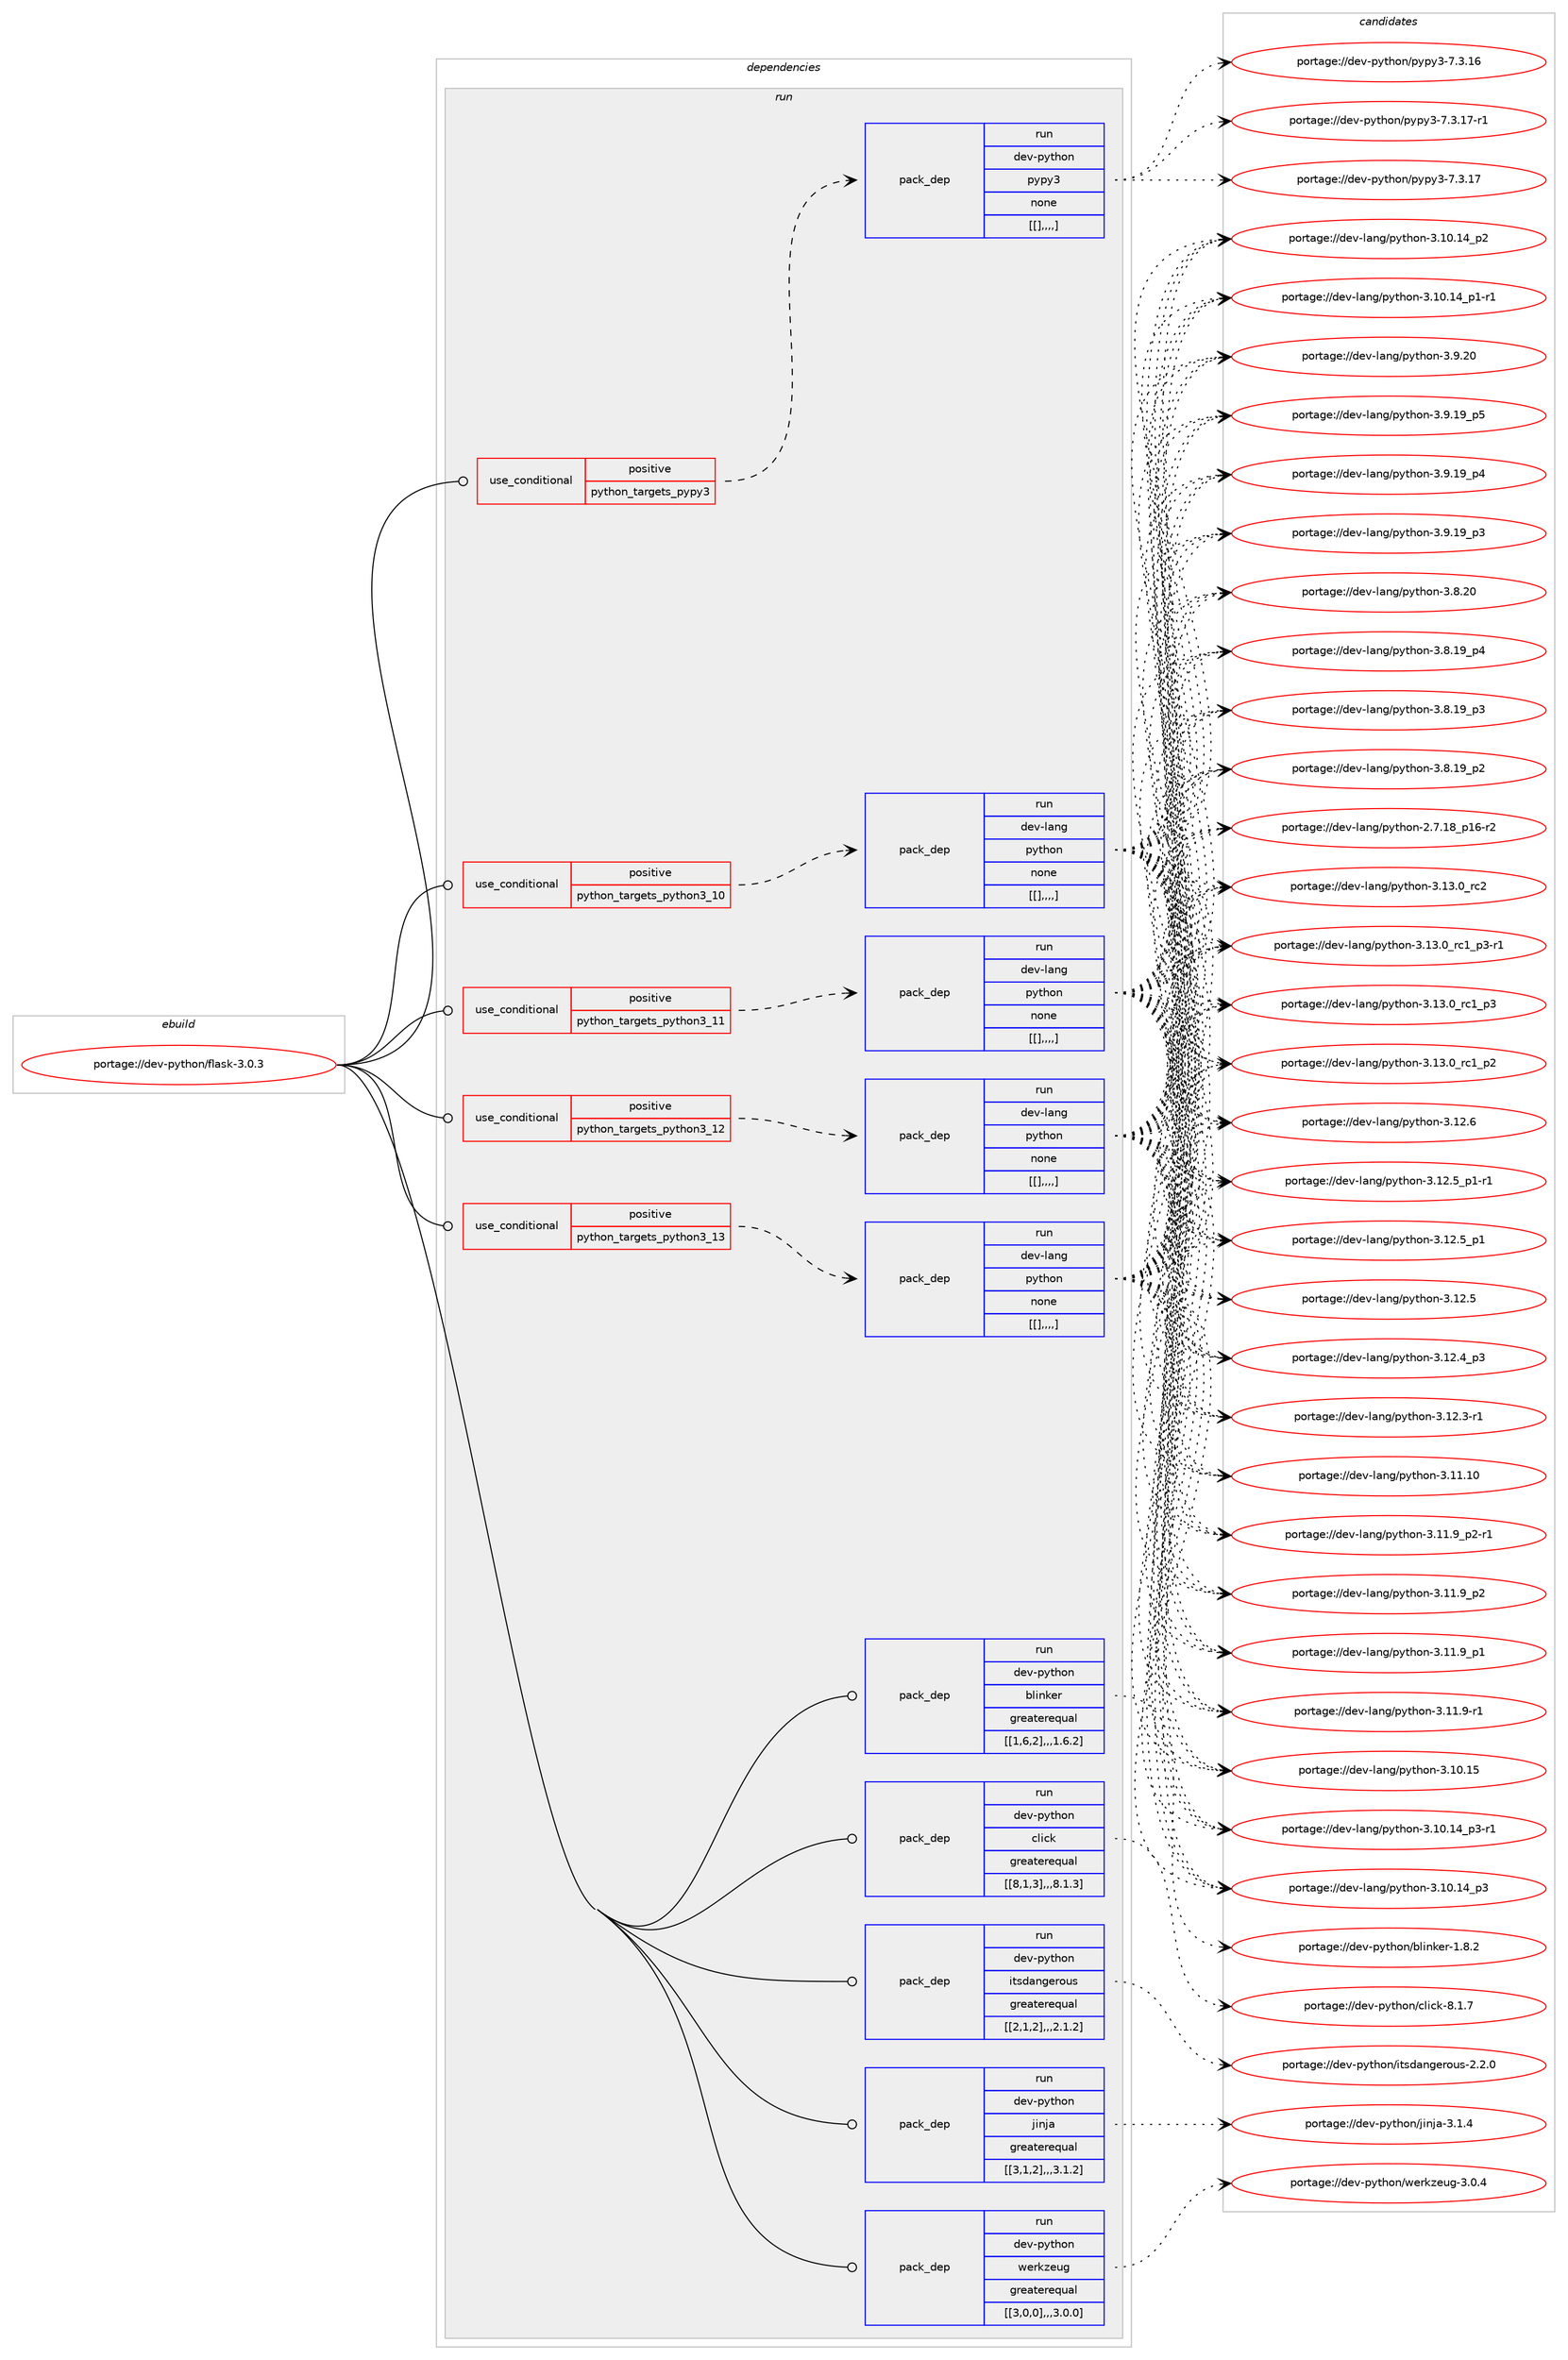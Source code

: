 digraph prolog {

# *************
# Graph options
# *************

newrank=true;
concentrate=true;
compound=true;
graph [rankdir=LR,fontname=Helvetica,fontsize=10,ranksep=1.5];#, ranksep=2.5, nodesep=0.2];
edge  [arrowhead=vee];
node  [fontname=Helvetica,fontsize=10];

# **********
# The ebuild
# **********

subgraph cluster_leftcol {
color=gray;
label=<<i>ebuild</i>>;
id [label="portage://dev-python/flask-3.0.3", color=red, width=4, href="../dev-python/flask-3.0.3.svg"];
}

# ****************
# The dependencies
# ****************

subgraph cluster_midcol {
color=gray;
label=<<i>dependencies</i>>;
subgraph cluster_compile {
fillcolor="#eeeeee";
style=filled;
label=<<i>compile</i>>;
}
subgraph cluster_compileandrun {
fillcolor="#eeeeee";
style=filled;
label=<<i>compile and run</i>>;
}
subgraph cluster_run {
fillcolor="#eeeeee";
style=filled;
label=<<i>run</i>>;
subgraph cond33387 {
dependency147312 [label=<<TABLE BORDER="0" CELLBORDER="1" CELLSPACING="0" CELLPADDING="4"><TR><TD ROWSPAN="3" CELLPADDING="10">use_conditional</TD></TR><TR><TD>positive</TD></TR><TR><TD>python_targets_pypy3</TD></TR></TABLE>>, shape=none, color=red];
subgraph pack112707 {
dependency147313 [label=<<TABLE BORDER="0" CELLBORDER="1" CELLSPACING="0" CELLPADDING="4" WIDTH="220"><TR><TD ROWSPAN="6" CELLPADDING="30">pack_dep</TD></TR><TR><TD WIDTH="110">run</TD></TR><TR><TD>dev-python</TD></TR><TR><TD>pypy3</TD></TR><TR><TD>none</TD></TR><TR><TD>[[],,,,]</TD></TR></TABLE>>, shape=none, color=blue];
}
dependency147312:e -> dependency147313:w [weight=20,style="dashed",arrowhead="vee"];
}
id:e -> dependency147312:w [weight=20,style="solid",arrowhead="odot"];
subgraph cond33388 {
dependency147314 [label=<<TABLE BORDER="0" CELLBORDER="1" CELLSPACING="0" CELLPADDING="4"><TR><TD ROWSPAN="3" CELLPADDING="10">use_conditional</TD></TR><TR><TD>positive</TD></TR><TR><TD>python_targets_python3_10</TD></TR></TABLE>>, shape=none, color=red];
subgraph pack112708 {
dependency147315 [label=<<TABLE BORDER="0" CELLBORDER="1" CELLSPACING="0" CELLPADDING="4" WIDTH="220"><TR><TD ROWSPAN="6" CELLPADDING="30">pack_dep</TD></TR><TR><TD WIDTH="110">run</TD></TR><TR><TD>dev-lang</TD></TR><TR><TD>python</TD></TR><TR><TD>none</TD></TR><TR><TD>[[],,,,]</TD></TR></TABLE>>, shape=none, color=blue];
}
dependency147314:e -> dependency147315:w [weight=20,style="dashed",arrowhead="vee"];
}
id:e -> dependency147314:w [weight=20,style="solid",arrowhead="odot"];
subgraph cond33389 {
dependency147316 [label=<<TABLE BORDER="0" CELLBORDER="1" CELLSPACING="0" CELLPADDING="4"><TR><TD ROWSPAN="3" CELLPADDING="10">use_conditional</TD></TR><TR><TD>positive</TD></TR><TR><TD>python_targets_python3_11</TD></TR></TABLE>>, shape=none, color=red];
subgraph pack112709 {
dependency147317 [label=<<TABLE BORDER="0" CELLBORDER="1" CELLSPACING="0" CELLPADDING="4" WIDTH="220"><TR><TD ROWSPAN="6" CELLPADDING="30">pack_dep</TD></TR><TR><TD WIDTH="110">run</TD></TR><TR><TD>dev-lang</TD></TR><TR><TD>python</TD></TR><TR><TD>none</TD></TR><TR><TD>[[],,,,]</TD></TR></TABLE>>, shape=none, color=blue];
}
dependency147316:e -> dependency147317:w [weight=20,style="dashed",arrowhead="vee"];
}
id:e -> dependency147316:w [weight=20,style="solid",arrowhead="odot"];
subgraph cond33390 {
dependency147318 [label=<<TABLE BORDER="0" CELLBORDER="1" CELLSPACING="0" CELLPADDING="4"><TR><TD ROWSPAN="3" CELLPADDING="10">use_conditional</TD></TR><TR><TD>positive</TD></TR><TR><TD>python_targets_python3_12</TD></TR></TABLE>>, shape=none, color=red];
subgraph pack112710 {
dependency147319 [label=<<TABLE BORDER="0" CELLBORDER="1" CELLSPACING="0" CELLPADDING="4" WIDTH="220"><TR><TD ROWSPAN="6" CELLPADDING="30">pack_dep</TD></TR><TR><TD WIDTH="110">run</TD></TR><TR><TD>dev-lang</TD></TR><TR><TD>python</TD></TR><TR><TD>none</TD></TR><TR><TD>[[],,,,]</TD></TR></TABLE>>, shape=none, color=blue];
}
dependency147318:e -> dependency147319:w [weight=20,style="dashed",arrowhead="vee"];
}
id:e -> dependency147318:w [weight=20,style="solid",arrowhead="odot"];
subgraph cond33391 {
dependency147320 [label=<<TABLE BORDER="0" CELLBORDER="1" CELLSPACING="0" CELLPADDING="4"><TR><TD ROWSPAN="3" CELLPADDING="10">use_conditional</TD></TR><TR><TD>positive</TD></TR><TR><TD>python_targets_python3_13</TD></TR></TABLE>>, shape=none, color=red];
subgraph pack112711 {
dependency147321 [label=<<TABLE BORDER="0" CELLBORDER="1" CELLSPACING="0" CELLPADDING="4" WIDTH="220"><TR><TD ROWSPAN="6" CELLPADDING="30">pack_dep</TD></TR><TR><TD WIDTH="110">run</TD></TR><TR><TD>dev-lang</TD></TR><TR><TD>python</TD></TR><TR><TD>none</TD></TR><TR><TD>[[],,,,]</TD></TR></TABLE>>, shape=none, color=blue];
}
dependency147320:e -> dependency147321:w [weight=20,style="dashed",arrowhead="vee"];
}
id:e -> dependency147320:w [weight=20,style="solid",arrowhead="odot"];
subgraph pack112712 {
dependency147322 [label=<<TABLE BORDER="0" CELLBORDER="1" CELLSPACING="0" CELLPADDING="4" WIDTH="220"><TR><TD ROWSPAN="6" CELLPADDING="30">pack_dep</TD></TR><TR><TD WIDTH="110">run</TD></TR><TR><TD>dev-python</TD></TR><TR><TD>blinker</TD></TR><TR><TD>greaterequal</TD></TR><TR><TD>[[1,6,2],,,1.6.2]</TD></TR></TABLE>>, shape=none, color=blue];
}
id:e -> dependency147322:w [weight=20,style="solid",arrowhead="odot"];
subgraph pack112713 {
dependency147323 [label=<<TABLE BORDER="0" CELLBORDER="1" CELLSPACING="0" CELLPADDING="4" WIDTH="220"><TR><TD ROWSPAN="6" CELLPADDING="30">pack_dep</TD></TR><TR><TD WIDTH="110">run</TD></TR><TR><TD>dev-python</TD></TR><TR><TD>click</TD></TR><TR><TD>greaterequal</TD></TR><TR><TD>[[8,1,3],,,8.1.3]</TD></TR></TABLE>>, shape=none, color=blue];
}
id:e -> dependency147323:w [weight=20,style="solid",arrowhead="odot"];
subgraph pack112714 {
dependency147324 [label=<<TABLE BORDER="0" CELLBORDER="1" CELLSPACING="0" CELLPADDING="4" WIDTH="220"><TR><TD ROWSPAN="6" CELLPADDING="30">pack_dep</TD></TR><TR><TD WIDTH="110">run</TD></TR><TR><TD>dev-python</TD></TR><TR><TD>itsdangerous</TD></TR><TR><TD>greaterequal</TD></TR><TR><TD>[[2,1,2],,,2.1.2]</TD></TR></TABLE>>, shape=none, color=blue];
}
id:e -> dependency147324:w [weight=20,style="solid",arrowhead="odot"];
subgraph pack112715 {
dependency147325 [label=<<TABLE BORDER="0" CELLBORDER="1" CELLSPACING="0" CELLPADDING="4" WIDTH="220"><TR><TD ROWSPAN="6" CELLPADDING="30">pack_dep</TD></TR><TR><TD WIDTH="110">run</TD></TR><TR><TD>dev-python</TD></TR><TR><TD>jinja</TD></TR><TR><TD>greaterequal</TD></TR><TR><TD>[[3,1,2],,,3.1.2]</TD></TR></TABLE>>, shape=none, color=blue];
}
id:e -> dependency147325:w [weight=20,style="solid",arrowhead="odot"];
subgraph pack112716 {
dependency147326 [label=<<TABLE BORDER="0" CELLBORDER="1" CELLSPACING="0" CELLPADDING="4" WIDTH="220"><TR><TD ROWSPAN="6" CELLPADDING="30">pack_dep</TD></TR><TR><TD WIDTH="110">run</TD></TR><TR><TD>dev-python</TD></TR><TR><TD>werkzeug</TD></TR><TR><TD>greaterequal</TD></TR><TR><TD>[[3,0,0],,,3.0.0]</TD></TR></TABLE>>, shape=none, color=blue];
}
id:e -> dependency147326:w [weight=20,style="solid",arrowhead="odot"];
}
}

# **************
# The candidates
# **************

subgraph cluster_choices {
rank=same;
color=gray;
label=<<i>candidates</i>>;

subgraph choice112707 {
color=black;
nodesep=1;
choice100101118451121211161041111104711212111212151455546514649554511449 [label="portage://dev-python/pypy3-7.3.17-r1", color=red, width=4,href="../dev-python/pypy3-7.3.17-r1.svg"];
choice10010111845112121116104111110471121211121215145554651464955 [label="portage://dev-python/pypy3-7.3.17", color=red, width=4,href="../dev-python/pypy3-7.3.17.svg"];
choice10010111845112121116104111110471121211121215145554651464954 [label="portage://dev-python/pypy3-7.3.16", color=red, width=4,href="../dev-python/pypy3-7.3.16.svg"];
dependency147313:e -> choice100101118451121211161041111104711212111212151455546514649554511449:w [style=dotted,weight="100"];
dependency147313:e -> choice10010111845112121116104111110471121211121215145554651464955:w [style=dotted,weight="100"];
dependency147313:e -> choice10010111845112121116104111110471121211121215145554651464954:w [style=dotted,weight="100"];
}
subgraph choice112708 {
color=black;
nodesep=1;
choice10010111845108971101034711212111610411111045514649514648951149950 [label="portage://dev-lang/python-3.13.0_rc2", color=red, width=4,href="../dev-lang/python-3.13.0_rc2.svg"];
choice1001011184510897110103471121211161041111104551464951464895114994995112514511449 [label="portage://dev-lang/python-3.13.0_rc1_p3-r1", color=red, width=4,href="../dev-lang/python-3.13.0_rc1_p3-r1.svg"];
choice100101118451089711010347112121116104111110455146495146489511499499511251 [label="portage://dev-lang/python-3.13.0_rc1_p3", color=red, width=4,href="../dev-lang/python-3.13.0_rc1_p3.svg"];
choice100101118451089711010347112121116104111110455146495146489511499499511250 [label="portage://dev-lang/python-3.13.0_rc1_p2", color=red, width=4,href="../dev-lang/python-3.13.0_rc1_p2.svg"];
choice10010111845108971101034711212111610411111045514649504654 [label="portage://dev-lang/python-3.12.6", color=red, width=4,href="../dev-lang/python-3.12.6.svg"];
choice1001011184510897110103471121211161041111104551464950465395112494511449 [label="portage://dev-lang/python-3.12.5_p1-r1", color=red, width=4,href="../dev-lang/python-3.12.5_p1-r1.svg"];
choice100101118451089711010347112121116104111110455146495046539511249 [label="portage://dev-lang/python-3.12.5_p1", color=red, width=4,href="../dev-lang/python-3.12.5_p1.svg"];
choice10010111845108971101034711212111610411111045514649504653 [label="portage://dev-lang/python-3.12.5", color=red, width=4,href="../dev-lang/python-3.12.5.svg"];
choice100101118451089711010347112121116104111110455146495046529511251 [label="portage://dev-lang/python-3.12.4_p3", color=red, width=4,href="../dev-lang/python-3.12.4_p3.svg"];
choice100101118451089711010347112121116104111110455146495046514511449 [label="portage://dev-lang/python-3.12.3-r1", color=red, width=4,href="../dev-lang/python-3.12.3-r1.svg"];
choice1001011184510897110103471121211161041111104551464949464948 [label="portage://dev-lang/python-3.11.10", color=red, width=4,href="../dev-lang/python-3.11.10.svg"];
choice1001011184510897110103471121211161041111104551464949465795112504511449 [label="portage://dev-lang/python-3.11.9_p2-r1", color=red, width=4,href="../dev-lang/python-3.11.9_p2-r1.svg"];
choice100101118451089711010347112121116104111110455146494946579511250 [label="portage://dev-lang/python-3.11.9_p2", color=red, width=4,href="../dev-lang/python-3.11.9_p2.svg"];
choice100101118451089711010347112121116104111110455146494946579511249 [label="portage://dev-lang/python-3.11.9_p1", color=red, width=4,href="../dev-lang/python-3.11.9_p1.svg"];
choice100101118451089711010347112121116104111110455146494946574511449 [label="portage://dev-lang/python-3.11.9-r1", color=red, width=4,href="../dev-lang/python-3.11.9-r1.svg"];
choice1001011184510897110103471121211161041111104551464948464953 [label="portage://dev-lang/python-3.10.15", color=red, width=4,href="../dev-lang/python-3.10.15.svg"];
choice100101118451089711010347112121116104111110455146494846495295112514511449 [label="portage://dev-lang/python-3.10.14_p3-r1", color=red, width=4,href="../dev-lang/python-3.10.14_p3-r1.svg"];
choice10010111845108971101034711212111610411111045514649484649529511251 [label="portage://dev-lang/python-3.10.14_p3", color=red, width=4,href="../dev-lang/python-3.10.14_p3.svg"];
choice10010111845108971101034711212111610411111045514649484649529511250 [label="portage://dev-lang/python-3.10.14_p2", color=red, width=4,href="../dev-lang/python-3.10.14_p2.svg"];
choice100101118451089711010347112121116104111110455146494846495295112494511449 [label="portage://dev-lang/python-3.10.14_p1-r1", color=red, width=4,href="../dev-lang/python-3.10.14_p1-r1.svg"];
choice10010111845108971101034711212111610411111045514657465048 [label="portage://dev-lang/python-3.9.20", color=red, width=4,href="../dev-lang/python-3.9.20.svg"];
choice100101118451089711010347112121116104111110455146574649579511253 [label="portage://dev-lang/python-3.9.19_p5", color=red, width=4,href="../dev-lang/python-3.9.19_p5.svg"];
choice100101118451089711010347112121116104111110455146574649579511252 [label="portage://dev-lang/python-3.9.19_p4", color=red, width=4,href="../dev-lang/python-3.9.19_p4.svg"];
choice100101118451089711010347112121116104111110455146574649579511251 [label="portage://dev-lang/python-3.9.19_p3", color=red, width=4,href="../dev-lang/python-3.9.19_p3.svg"];
choice10010111845108971101034711212111610411111045514656465048 [label="portage://dev-lang/python-3.8.20", color=red, width=4,href="../dev-lang/python-3.8.20.svg"];
choice100101118451089711010347112121116104111110455146564649579511252 [label="portage://dev-lang/python-3.8.19_p4", color=red, width=4,href="../dev-lang/python-3.8.19_p4.svg"];
choice100101118451089711010347112121116104111110455146564649579511251 [label="portage://dev-lang/python-3.8.19_p3", color=red, width=4,href="../dev-lang/python-3.8.19_p3.svg"];
choice100101118451089711010347112121116104111110455146564649579511250 [label="portage://dev-lang/python-3.8.19_p2", color=red, width=4,href="../dev-lang/python-3.8.19_p2.svg"];
choice100101118451089711010347112121116104111110455046554649569511249544511450 [label="portage://dev-lang/python-2.7.18_p16-r2", color=red, width=4,href="../dev-lang/python-2.7.18_p16-r2.svg"];
dependency147315:e -> choice10010111845108971101034711212111610411111045514649514648951149950:w [style=dotted,weight="100"];
dependency147315:e -> choice1001011184510897110103471121211161041111104551464951464895114994995112514511449:w [style=dotted,weight="100"];
dependency147315:e -> choice100101118451089711010347112121116104111110455146495146489511499499511251:w [style=dotted,weight="100"];
dependency147315:e -> choice100101118451089711010347112121116104111110455146495146489511499499511250:w [style=dotted,weight="100"];
dependency147315:e -> choice10010111845108971101034711212111610411111045514649504654:w [style=dotted,weight="100"];
dependency147315:e -> choice1001011184510897110103471121211161041111104551464950465395112494511449:w [style=dotted,weight="100"];
dependency147315:e -> choice100101118451089711010347112121116104111110455146495046539511249:w [style=dotted,weight="100"];
dependency147315:e -> choice10010111845108971101034711212111610411111045514649504653:w [style=dotted,weight="100"];
dependency147315:e -> choice100101118451089711010347112121116104111110455146495046529511251:w [style=dotted,weight="100"];
dependency147315:e -> choice100101118451089711010347112121116104111110455146495046514511449:w [style=dotted,weight="100"];
dependency147315:e -> choice1001011184510897110103471121211161041111104551464949464948:w [style=dotted,weight="100"];
dependency147315:e -> choice1001011184510897110103471121211161041111104551464949465795112504511449:w [style=dotted,weight="100"];
dependency147315:e -> choice100101118451089711010347112121116104111110455146494946579511250:w [style=dotted,weight="100"];
dependency147315:e -> choice100101118451089711010347112121116104111110455146494946579511249:w [style=dotted,weight="100"];
dependency147315:e -> choice100101118451089711010347112121116104111110455146494946574511449:w [style=dotted,weight="100"];
dependency147315:e -> choice1001011184510897110103471121211161041111104551464948464953:w [style=dotted,weight="100"];
dependency147315:e -> choice100101118451089711010347112121116104111110455146494846495295112514511449:w [style=dotted,weight="100"];
dependency147315:e -> choice10010111845108971101034711212111610411111045514649484649529511251:w [style=dotted,weight="100"];
dependency147315:e -> choice10010111845108971101034711212111610411111045514649484649529511250:w [style=dotted,weight="100"];
dependency147315:e -> choice100101118451089711010347112121116104111110455146494846495295112494511449:w [style=dotted,weight="100"];
dependency147315:e -> choice10010111845108971101034711212111610411111045514657465048:w [style=dotted,weight="100"];
dependency147315:e -> choice100101118451089711010347112121116104111110455146574649579511253:w [style=dotted,weight="100"];
dependency147315:e -> choice100101118451089711010347112121116104111110455146574649579511252:w [style=dotted,weight="100"];
dependency147315:e -> choice100101118451089711010347112121116104111110455146574649579511251:w [style=dotted,weight="100"];
dependency147315:e -> choice10010111845108971101034711212111610411111045514656465048:w [style=dotted,weight="100"];
dependency147315:e -> choice100101118451089711010347112121116104111110455146564649579511252:w [style=dotted,weight="100"];
dependency147315:e -> choice100101118451089711010347112121116104111110455146564649579511251:w [style=dotted,weight="100"];
dependency147315:e -> choice100101118451089711010347112121116104111110455146564649579511250:w [style=dotted,weight="100"];
dependency147315:e -> choice100101118451089711010347112121116104111110455046554649569511249544511450:w [style=dotted,weight="100"];
}
subgraph choice112709 {
color=black;
nodesep=1;
choice10010111845108971101034711212111610411111045514649514648951149950 [label="portage://dev-lang/python-3.13.0_rc2", color=red, width=4,href="../dev-lang/python-3.13.0_rc2.svg"];
choice1001011184510897110103471121211161041111104551464951464895114994995112514511449 [label="portage://dev-lang/python-3.13.0_rc1_p3-r1", color=red, width=4,href="../dev-lang/python-3.13.0_rc1_p3-r1.svg"];
choice100101118451089711010347112121116104111110455146495146489511499499511251 [label="portage://dev-lang/python-3.13.0_rc1_p3", color=red, width=4,href="../dev-lang/python-3.13.0_rc1_p3.svg"];
choice100101118451089711010347112121116104111110455146495146489511499499511250 [label="portage://dev-lang/python-3.13.0_rc1_p2", color=red, width=4,href="../dev-lang/python-3.13.0_rc1_p2.svg"];
choice10010111845108971101034711212111610411111045514649504654 [label="portage://dev-lang/python-3.12.6", color=red, width=4,href="../dev-lang/python-3.12.6.svg"];
choice1001011184510897110103471121211161041111104551464950465395112494511449 [label="portage://dev-lang/python-3.12.5_p1-r1", color=red, width=4,href="../dev-lang/python-3.12.5_p1-r1.svg"];
choice100101118451089711010347112121116104111110455146495046539511249 [label="portage://dev-lang/python-3.12.5_p1", color=red, width=4,href="../dev-lang/python-3.12.5_p1.svg"];
choice10010111845108971101034711212111610411111045514649504653 [label="portage://dev-lang/python-3.12.5", color=red, width=4,href="../dev-lang/python-3.12.5.svg"];
choice100101118451089711010347112121116104111110455146495046529511251 [label="portage://dev-lang/python-3.12.4_p3", color=red, width=4,href="../dev-lang/python-3.12.4_p3.svg"];
choice100101118451089711010347112121116104111110455146495046514511449 [label="portage://dev-lang/python-3.12.3-r1", color=red, width=4,href="../dev-lang/python-3.12.3-r1.svg"];
choice1001011184510897110103471121211161041111104551464949464948 [label="portage://dev-lang/python-3.11.10", color=red, width=4,href="../dev-lang/python-3.11.10.svg"];
choice1001011184510897110103471121211161041111104551464949465795112504511449 [label="portage://dev-lang/python-3.11.9_p2-r1", color=red, width=4,href="../dev-lang/python-3.11.9_p2-r1.svg"];
choice100101118451089711010347112121116104111110455146494946579511250 [label="portage://dev-lang/python-3.11.9_p2", color=red, width=4,href="../dev-lang/python-3.11.9_p2.svg"];
choice100101118451089711010347112121116104111110455146494946579511249 [label="portage://dev-lang/python-3.11.9_p1", color=red, width=4,href="../dev-lang/python-3.11.9_p1.svg"];
choice100101118451089711010347112121116104111110455146494946574511449 [label="portage://dev-lang/python-3.11.9-r1", color=red, width=4,href="../dev-lang/python-3.11.9-r1.svg"];
choice1001011184510897110103471121211161041111104551464948464953 [label="portage://dev-lang/python-3.10.15", color=red, width=4,href="../dev-lang/python-3.10.15.svg"];
choice100101118451089711010347112121116104111110455146494846495295112514511449 [label="portage://dev-lang/python-3.10.14_p3-r1", color=red, width=4,href="../dev-lang/python-3.10.14_p3-r1.svg"];
choice10010111845108971101034711212111610411111045514649484649529511251 [label="portage://dev-lang/python-3.10.14_p3", color=red, width=4,href="../dev-lang/python-3.10.14_p3.svg"];
choice10010111845108971101034711212111610411111045514649484649529511250 [label="portage://dev-lang/python-3.10.14_p2", color=red, width=4,href="../dev-lang/python-3.10.14_p2.svg"];
choice100101118451089711010347112121116104111110455146494846495295112494511449 [label="portage://dev-lang/python-3.10.14_p1-r1", color=red, width=4,href="../dev-lang/python-3.10.14_p1-r1.svg"];
choice10010111845108971101034711212111610411111045514657465048 [label="portage://dev-lang/python-3.9.20", color=red, width=4,href="../dev-lang/python-3.9.20.svg"];
choice100101118451089711010347112121116104111110455146574649579511253 [label="portage://dev-lang/python-3.9.19_p5", color=red, width=4,href="../dev-lang/python-3.9.19_p5.svg"];
choice100101118451089711010347112121116104111110455146574649579511252 [label="portage://dev-lang/python-3.9.19_p4", color=red, width=4,href="../dev-lang/python-3.9.19_p4.svg"];
choice100101118451089711010347112121116104111110455146574649579511251 [label="portage://dev-lang/python-3.9.19_p3", color=red, width=4,href="../dev-lang/python-3.9.19_p3.svg"];
choice10010111845108971101034711212111610411111045514656465048 [label="portage://dev-lang/python-3.8.20", color=red, width=4,href="../dev-lang/python-3.8.20.svg"];
choice100101118451089711010347112121116104111110455146564649579511252 [label="portage://dev-lang/python-3.8.19_p4", color=red, width=4,href="../dev-lang/python-3.8.19_p4.svg"];
choice100101118451089711010347112121116104111110455146564649579511251 [label="portage://dev-lang/python-3.8.19_p3", color=red, width=4,href="../dev-lang/python-3.8.19_p3.svg"];
choice100101118451089711010347112121116104111110455146564649579511250 [label="portage://dev-lang/python-3.8.19_p2", color=red, width=4,href="../dev-lang/python-3.8.19_p2.svg"];
choice100101118451089711010347112121116104111110455046554649569511249544511450 [label="portage://dev-lang/python-2.7.18_p16-r2", color=red, width=4,href="../dev-lang/python-2.7.18_p16-r2.svg"];
dependency147317:e -> choice10010111845108971101034711212111610411111045514649514648951149950:w [style=dotted,weight="100"];
dependency147317:e -> choice1001011184510897110103471121211161041111104551464951464895114994995112514511449:w [style=dotted,weight="100"];
dependency147317:e -> choice100101118451089711010347112121116104111110455146495146489511499499511251:w [style=dotted,weight="100"];
dependency147317:e -> choice100101118451089711010347112121116104111110455146495146489511499499511250:w [style=dotted,weight="100"];
dependency147317:e -> choice10010111845108971101034711212111610411111045514649504654:w [style=dotted,weight="100"];
dependency147317:e -> choice1001011184510897110103471121211161041111104551464950465395112494511449:w [style=dotted,weight="100"];
dependency147317:e -> choice100101118451089711010347112121116104111110455146495046539511249:w [style=dotted,weight="100"];
dependency147317:e -> choice10010111845108971101034711212111610411111045514649504653:w [style=dotted,weight="100"];
dependency147317:e -> choice100101118451089711010347112121116104111110455146495046529511251:w [style=dotted,weight="100"];
dependency147317:e -> choice100101118451089711010347112121116104111110455146495046514511449:w [style=dotted,weight="100"];
dependency147317:e -> choice1001011184510897110103471121211161041111104551464949464948:w [style=dotted,weight="100"];
dependency147317:e -> choice1001011184510897110103471121211161041111104551464949465795112504511449:w [style=dotted,weight="100"];
dependency147317:e -> choice100101118451089711010347112121116104111110455146494946579511250:w [style=dotted,weight="100"];
dependency147317:e -> choice100101118451089711010347112121116104111110455146494946579511249:w [style=dotted,weight="100"];
dependency147317:e -> choice100101118451089711010347112121116104111110455146494946574511449:w [style=dotted,weight="100"];
dependency147317:e -> choice1001011184510897110103471121211161041111104551464948464953:w [style=dotted,weight="100"];
dependency147317:e -> choice100101118451089711010347112121116104111110455146494846495295112514511449:w [style=dotted,weight="100"];
dependency147317:e -> choice10010111845108971101034711212111610411111045514649484649529511251:w [style=dotted,weight="100"];
dependency147317:e -> choice10010111845108971101034711212111610411111045514649484649529511250:w [style=dotted,weight="100"];
dependency147317:e -> choice100101118451089711010347112121116104111110455146494846495295112494511449:w [style=dotted,weight="100"];
dependency147317:e -> choice10010111845108971101034711212111610411111045514657465048:w [style=dotted,weight="100"];
dependency147317:e -> choice100101118451089711010347112121116104111110455146574649579511253:w [style=dotted,weight="100"];
dependency147317:e -> choice100101118451089711010347112121116104111110455146574649579511252:w [style=dotted,weight="100"];
dependency147317:e -> choice100101118451089711010347112121116104111110455146574649579511251:w [style=dotted,weight="100"];
dependency147317:e -> choice10010111845108971101034711212111610411111045514656465048:w [style=dotted,weight="100"];
dependency147317:e -> choice100101118451089711010347112121116104111110455146564649579511252:w [style=dotted,weight="100"];
dependency147317:e -> choice100101118451089711010347112121116104111110455146564649579511251:w [style=dotted,weight="100"];
dependency147317:e -> choice100101118451089711010347112121116104111110455146564649579511250:w [style=dotted,weight="100"];
dependency147317:e -> choice100101118451089711010347112121116104111110455046554649569511249544511450:w [style=dotted,weight="100"];
}
subgraph choice112710 {
color=black;
nodesep=1;
choice10010111845108971101034711212111610411111045514649514648951149950 [label="portage://dev-lang/python-3.13.0_rc2", color=red, width=4,href="../dev-lang/python-3.13.0_rc2.svg"];
choice1001011184510897110103471121211161041111104551464951464895114994995112514511449 [label="portage://dev-lang/python-3.13.0_rc1_p3-r1", color=red, width=4,href="../dev-lang/python-3.13.0_rc1_p3-r1.svg"];
choice100101118451089711010347112121116104111110455146495146489511499499511251 [label="portage://dev-lang/python-3.13.0_rc1_p3", color=red, width=4,href="../dev-lang/python-3.13.0_rc1_p3.svg"];
choice100101118451089711010347112121116104111110455146495146489511499499511250 [label="portage://dev-lang/python-3.13.0_rc1_p2", color=red, width=4,href="../dev-lang/python-3.13.0_rc1_p2.svg"];
choice10010111845108971101034711212111610411111045514649504654 [label="portage://dev-lang/python-3.12.6", color=red, width=4,href="../dev-lang/python-3.12.6.svg"];
choice1001011184510897110103471121211161041111104551464950465395112494511449 [label="portage://dev-lang/python-3.12.5_p1-r1", color=red, width=4,href="../dev-lang/python-3.12.5_p1-r1.svg"];
choice100101118451089711010347112121116104111110455146495046539511249 [label="portage://dev-lang/python-3.12.5_p1", color=red, width=4,href="../dev-lang/python-3.12.5_p1.svg"];
choice10010111845108971101034711212111610411111045514649504653 [label="portage://dev-lang/python-3.12.5", color=red, width=4,href="../dev-lang/python-3.12.5.svg"];
choice100101118451089711010347112121116104111110455146495046529511251 [label="portage://dev-lang/python-3.12.4_p3", color=red, width=4,href="../dev-lang/python-3.12.4_p3.svg"];
choice100101118451089711010347112121116104111110455146495046514511449 [label="portage://dev-lang/python-3.12.3-r1", color=red, width=4,href="../dev-lang/python-3.12.3-r1.svg"];
choice1001011184510897110103471121211161041111104551464949464948 [label="portage://dev-lang/python-3.11.10", color=red, width=4,href="../dev-lang/python-3.11.10.svg"];
choice1001011184510897110103471121211161041111104551464949465795112504511449 [label="portage://dev-lang/python-3.11.9_p2-r1", color=red, width=4,href="../dev-lang/python-3.11.9_p2-r1.svg"];
choice100101118451089711010347112121116104111110455146494946579511250 [label="portage://dev-lang/python-3.11.9_p2", color=red, width=4,href="../dev-lang/python-3.11.9_p2.svg"];
choice100101118451089711010347112121116104111110455146494946579511249 [label="portage://dev-lang/python-3.11.9_p1", color=red, width=4,href="../dev-lang/python-3.11.9_p1.svg"];
choice100101118451089711010347112121116104111110455146494946574511449 [label="portage://dev-lang/python-3.11.9-r1", color=red, width=4,href="../dev-lang/python-3.11.9-r1.svg"];
choice1001011184510897110103471121211161041111104551464948464953 [label="portage://dev-lang/python-3.10.15", color=red, width=4,href="../dev-lang/python-3.10.15.svg"];
choice100101118451089711010347112121116104111110455146494846495295112514511449 [label="portage://dev-lang/python-3.10.14_p3-r1", color=red, width=4,href="../dev-lang/python-3.10.14_p3-r1.svg"];
choice10010111845108971101034711212111610411111045514649484649529511251 [label="portage://dev-lang/python-3.10.14_p3", color=red, width=4,href="../dev-lang/python-3.10.14_p3.svg"];
choice10010111845108971101034711212111610411111045514649484649529511250 [label="portage://dev-lang/python-3.10.14_p2", color=red, width=4,href="../dev-lang/python-3.10.14_p2.svg"];
choice100101118451089711010347112121116104111110455146494846495295112494511449 [label="portage://dev-lang/python-3.10.14_p1-r1", color=red, width=4,href="../dev-lang/python-3.10.14_p1-r1.svg"];
choice10010111845108971101034711212111610411111045514657465048 [label="portage://dev-lang/python-3.9.20", color=red, width=4,href="../dev-lang/python-3.9.20.svg"];
choice100101118451089711010347112121116104111110455146574649579511253 [label="portage://dev-lang/python-3.9.19_p5", color=red, width=4,href="../dev-lang/python-3.9.19_p5.svg"];
choice100101118451089711010347112121116104111110455146574649579511252 [label="portage://dev-lang/python-3.9.19_p4", color=red, width=4,href="../dev-lang/python-3.9.19_p4.svg"];
choice100101118451089711010347112121116104111110455146574649579511251 [label="portage://dev-lang/python-3.9.19_p3", color=red, width=4,href="../dev-lang/python-3.9.19_p3.svg"];
choice10010111845108971101034711212111610411111045514656465048 [label="portage://dev-lang/python-3.8.20", color=red, width=4,href="../dev-lang/python-3.8.20.svg"];
choice100101118451089711010347112121116104111110455146564649579511252 [label="portage://dev-lang/python-3.8.19_p4", color=red, width=4,href="../dev-lang/python-3.8.19_p4.svg"];
choice100101118451089711010347112121116104111110455146564649579511251 [label="portage://dev-lang/python-3.8.19_p3", color=red, width=4,href="../dev-lang/python-3.8.19_p3.svg"];
choice100101118451089711010347112121116104111110455146564649579511250 [label="portage://dev-lang/python-3.8.19_p2", color=red, width=4,href="../dev-lang/python-3.8.19_p2.svg"];
choice100101118451089711010347112121116104111110455046554649569511249544511450 [label="portage://dev-lang/python-2.7.18_p16-r2", color=red, width=4,href="../dev-lang/python-2.7.18_p16-r2.svg"];
dependency147319:e -> choice10010111845108971101034711212111610411111045514649514648951149950:w [style=dotted,weight="100"];
dependency147319:e -> choice1001011184510897110103471121211161041111104551464951464895114994995112514511449:w [style=dotted,weight="100"];
dependency147319:e -> choice100101118451089711010347112121116104111110455146495146489511499499511251:w [style=dotted,weight="100"];
dependency147319:e -> choice100101118451089711010347112121116104111110455146495146489511499499511250:w [style=dotted,weight="100"];
dependency147319:e -> choice10010111845108971101034711212111610411111045514649504654:w [style=dotted,weight="100"];
dependency147319:e -> choice1001011184510897110103471121211161041111104551464950465395112494511449:w [style=dotted,weight="100"];
dependency147319:e -> choice100101118451089711010347112121116104111110455146495046539511249:w [style=dotted,weight="100"];
dependency147319:e -> choice10010111845108971101034711212111610411111045514649504653:w [style=dotted,weight="100"];
dependency147319:e -> choice100101118451089711010347112121116104111110455146495046529511251:w [style=dotted,weight="100"];
dependency147319:e -> choice100101118451089711010347112121116104111110455146495046514511449:w [style=dotted,weight="100"];
dependency147319:e -> choice1001011184510897110103471121211161041111104551464949464948:w [style=dotted,weight="100"];
dependency147319:e -> choice1001011184510897110103471121211161041111104551464949465795112504511449:w [style=dotted,weight="100"];
dependency147319:e -> choice100101118451089711010347112121116104111110455146494946579511250:w [style=dotted,weight="100"];
dependency147319:e -> choice100101118451089711010347112121116104111110455146494946579511249:w [style=dotted,weight="100"];
dependency147319:e -> choice100101118451089711010347112121116104111110455146494946574511449:w [style=dotted,weight="100"];
dependency147319:e -> choice1001011184510897110103471121211161041111104551464948464953:w [style=dotted,weight="100"];
dependency147319:e -> choice100101118451089711010347112121116104111110455146494846495295112514511449:w [style=dotted,weight="100"];
dependency147319:e -> choice10010111845108971101034711212111610411111045514649484649529511251:w [style=dotted,weight="100"];
dependency147319:e -> choice10010111845108971101034711212111610411111045514649484649529511250:w [style=dotted,weight="100"];
dependency147319:e -> choice100101118451089711010347112121116104111110455146494846495295112494511449:w [style=dotted,weight="100"];
dependency147319:e -> choice10010111845108971101034711212111610411111045514657465048:w [style=dotted,weight="100"];
dependency147319:e -> choice100101118451089711010347112121116104111110455146574649579511253:w [style=dotted,weight="100"];
dependency147319:e -> choice100101118451089711010347112121116104111110455146574649579511252:w [style=dotted,weight="100"];
dependency147319:e -> choice100101118451089711010347112121116104111110455146574649579511251:w [style=dotted,weight="100"];
dependency147319:e -> choice10010111845108971101034711212111610411111045514656465048:w [style=dotted,weight="100"];
dependency147319:e -> choice100101118451089711010347112121116104111110455146564649579511252:w [style=dotted,weight="100"];
dependency147319:e -> choice100101118451089711010347112121116104111110455146564649579511251:w [style=dotted,weight="100"];
dependency147319:e -> choice100101118451089711010347112121116104111110455146564649579511250:w [style=dotted,weight="100"];
dependency147319:e -> choice100101118451089711010347112121116104111110455046554649569511249544511450:w [style=dotted,weight="100"];
}
subgraph choice112711 {
color=black;
nodesep=1;
choice10010111845108971101034711212111610411111045514649514648951149950 [label="portage://dev-lang/python-3.13.0_rc2", color=red, width=4,href="../dev-lang/python-3.13.0_rc2.svg"];
choice1001011184510897110103471121211161041111104551464951464895114994995112514511449 [label="portage://dev-lang/python-3.13.0_rc1_p3-r1", color=red, width=4,href="../dev-lang/python-3.13.0_rc1_p3-r1.svg"];
choice100101118451089711010347112121116104111110455146495146489511499499511251 [label="portage://dev-lang/python-3.13.0_rc1_p3", color=red, width=4,href="../dev-lang/python-3.13.0_rc1_p3.svg"];
choice100101118451089711010347112121116104111110455146495146489511499499511250 [label="portage://dev-lang/python-3.13.0_rc1_p2", color=red, width=4,href="../dev-lang/python-3.13.0_rc1_p2.svg"];
choice10010111845108971101034711212111610411111045514649504654 [label="portage://dev-lang/python-3.12.6", color=red, width=4,href="../dev-lang/python-3.12.6.svg"];
choice1001011184510897110103471121211161041111104551464950465395112494511449 [label="portage://dev-lang/python-3.12.5_p1-r1", color=red, width=4,href="../dev-lang/python-3.12.5_p1-r1.svg"];
choice100101118451089711010347112121116104111110455146495046539511249 [label="portage://dev-lang/python-3.12.5_p1", color=red, width=4,href="../dev-lang/python-3.12.5_p1.svg"];
choice10010111845108971101034711212111610411111045514649504653 [label="portage://dev-lang/python-3.12.5", color=red, width=4,href="../dev-lang/python-3.12.5.svg"];
choice100101118451089711010347112121116104111110455146495046529511251 [label="portage://dev-lang/python-3.12.4_p3", color=red, width=4,href="../dev-lang/python-3.12.4_p3.svg"];
choice100101118451089711010347112121116104111110455146495046514511449 [label="portage://dev-lang/python-3.12.3-r1", color=red, width=4,href="../dev-lang/python-3.12.3-r1.svg"];
choice1001011184510897110103471121211161041111104551464949464948 [label="portage://dev-lang/python-3.11.10", color=red, width=4,href="../dev-lang/python-3.11.10.svg"];
choice1001011184510897110103471121211161041111104551464949465795112504511449 [label="portage://dev-lang/python-3.11.9_p2-r1", color=red, width=4,href="../dev-lang/python-3.11.9_p2-r1.svg"];
choice100101118451089711010347112121116104111110455146494946579511250 [label="portage://dev-lang/python-3.11.9_p2", color=red, width=4,href="../dev-lang/python-3.11.9_p2.svg"];
choice100101118451089711010347112121116104111110455146494946579511249 [label="portage://dev-lang/python-3.11.9_p1", color=red, width=4,href="../dev-lang/python-3.11.9_p1.svg"];
choice100101118451089711010347112121116104111110455146494946574511449 [label="portage://dev-lang/python-3.11.9-r1", color=red, width=4,href="../dev-lang/python-3.11.9-r1.svg"];
choice1001011184510897110103471121211161041111104551464948464953 [label="portage://dev-lang/python-3.10.15", color=red, width=4,href="../dev-lang/python-3.10.15.svg"];
choice100101118451089711010347112121116104111110455146494846495295112514511449 [label="portage://dev-lang/python-3.10.14_p3-r1", color=red, width=4,href="../dev-lang/python-3.10.14_p3-r1.svg"];
choice10010111845108971101034711212111610411111045514649484649529511251 [label="portage://dev-lang/python-3.10.14_p3", color=red, width=4,href="../dev-lang/python-3.10.14_p3.svg"];
choice10010111845108971101034711212111610411111045514649484649529511250 [label="portage://dev-lang/python-3.10.14_p2", color=red, width=4,href="../dev-lang/python-3.10.14_p2.svg"];
choice100101118451089711010347112121116104111110455146494846495295112494511449 [label="portage://dev-lang/python-3.10.14_p1-r1", color=red, width=4,href="../dev-lang/python-3.10.14_p1-r1.svg"];
choice10010111845108971101034711212111610411111045514657465048 [label="portage://dev-lang/python-3.9.20", color=red, width=4,href="../dev-lang/python-3.9.20.svg"];
choice100101118451089711010347112121116104111110455146574649579511253 [label="portage://dev-lang/python-3.9.19_p5", color=red, width=4,href="../dev-lang/python-3.9.19_p5.svg"];
choice100101118451089711010347112121116104111110455146574649579511252 [label="portage://dev-lang/python-3.9.19_p4", color=red, width=4,href="../dev-lang/python-3.9.19_p4.svg"];
choice100101118451089711010347112121116104111110455146574649579511251 [label="portage://dev-lang/python-3.9.19_p3", color=red, width=4,href="../dev-lang/python-3.9.19_p3.svg"];
choice10010111845108971101034711212111610411111045514656465048 [label="portage://dev-lang/python-3.8.20", color=red, width=4,href="../dev-lang/python-3.8.20.svg"];
choice100101118451089711010347112121116104111110455146564649579511252 [label="portage://dev-lang/python-3.8.19_p4", color=red, width=4,href="../dev-lang/python-3.8.19_p4.svg"];
choice100101118451089711010347112121116104111110455146564649579511251 [label="portage://dev-lang/python-3.8.19_p3", color=red, width=4,href="../dev-lang/python-3.8.19_p3.svg"];
choice100101118451089711010347112121116104111110455146564649579511250 [label="portage://dev-lang/python-3.8.19_p2", color=red, width=4,href="../dev-lang/python-3.8.19_p2.svg"];
choice100101118451089711010347112121116104111110455046554649569511249544511450 [label="portage://dev-lang/python-2.7.18_p16-r2", color=red, width=4,href="../dev-lang/python-2.7.18_p16-r2.svg"];
dependency147321:e -> choice10010111845108971101034711212111610411111045514649514648951149950:w [style=dotted,weight="100"];
dependency147321:e -> choice1001011184510897110103471121211161041111104551464951464895114994995112514511449:w [style=dotted,weight="100"];
dependency147321:e -> choice100101118451089711010347112121116104111110455146495146489511499499511251:w [style=dotted,weight="100"];
dependency147321:e -> choice100101118451089711010347112121116104111110455146495146489511499499511250:w [style=dotted,weight="100"];
dependency147321:e -> choice10010111845108971101034711212111610411111045514649504654:w [style=dotted,weight="100"];
dependency147321:e -> choice1001011184510897110103471121211161041111104551464950465395112494511449:w [style=dotted,weight="100"];
dependency147321:e -> choice100101118451089711010347112121116104111110455146495046539511249:w [style=dotted,weight="100"];
dependency147321:e -> choice10010111845108971101034711212111610411111045514649504653:w [style=dotted,weight="100"];
dependency147321:e -> choice100101118451089711010347112121116104111110455146495046529511251:w [style=dotted,weight="100"];
dependency147321:e -> choice100101118451089711010347112121116104111110455146495046514511449:w [style=dotted,weight="100"];
dependency147321:e -> choice1001011184510897110103471121211161041111104551464949464948:w [style=dotted,weight="100"];
dependency147321:e -> choice1001011184510897110103471121211161041111104551464949465795112504511449:w [style=dotted,weight="100"];
dependency147321:e -> choice100101118451089711010347112121116104111110455146494946579511250:w [style=dotted,weight="100"];
dependency147321:e -> choice100101118451089711010347112121116104111110455146494946579511249:w [style=dotted,weight="100"];
dependency147321:e -> choice100101118451089711010347112121116104111110455146494946574511449:w [style=dotted,weight="100"];
dependency147321:e -> choice1001011184510897110103471121211161041111104551464948464953:w [style=dotted,weight="100"];
dependency147321:e -> choice100101118451089711010347112121116104111110455146494846495295112514511449:w [style=dotted,weight="100"];
dependency147321:e -> choice10010111845108971101034711212111610411111045514649484649529511251:w [style=dotted,weight="100"];
dependency147321:e -> choice10010111845108971101034711212111610411111045514649484649529511250:w [style=dotted,weight="100"];
dependency147321:e -> choice100101118451089711010347112121116104111110455146494846495295112494511449:w [style=dotted,weight="100"];
dependency147321:e -> choice10010111845108971101034711212111610411111045514657465048:w [style=dotted,weight="100"];
dependency147321:e -> choice100101118451089711010347112121116104111110455146574649579511253:w [style=dotted,weight="100"];
dependency147321:e -> choice100101118451089711010347112121116104111110455146574649579511252:w [style=dotted,weight="100"];
dependency147321:e -> choice100101118451089711010347112121116104111110455146574649579511251:w [style=dotted,weight="100"];
dependency147321:e -> choice10010111845108971101034711212111610411111045514656465048:w [style=dotted,weight="100"];
dependency147321:e -> choice100101118451089711010347112121116104111110455146564649579511252:w [style=dotted,weight="100"];
dependency147321:e -> choice100101118451089711010347112121116104111110455146564649579511251:w [style=dotted,weight="100"];
dependency147321:e -> choice100101118451089711010347112121116104111110455146564649579511250:w [style=dotted,weight="100"];
dependency147321:e -> choice100101118451089711010347112121116104111110455046554649569511249544511450:w [style=dotted,weight="100"];
}
subgraph choice112712 {
color=black;
nodesep=1;
choice100101118451121211161041111104798108105110107101114454946564650 [label="portage://dev-python/blinker-1.8.2", color=red, width=4,href="../dev-python/blinker-1.8.2.svg"];
dependency147322:e -> choice100101118451121211161041111104798108105110107101114454946564650:w [style=dotted,weight="100"];
}
subgraph choice112713 {
color=black;
nodesep=1;
choice10010111845112121116104111110479910810599107455646494655 [label="portage://dev-python/click-8.1.7", color=red, width=4,href="../dev-python/click-8.1.7.svg"];
dependency147323:e -> choice10010111845112121116104111110479910810599107455646494655:w [style=dotted,weight="100"];
}
subgraph choice112714 {
color=black;
nodesep=1;
choice100101118451121211161041111104710511611510097110103101114111117115455046504648 [label="portage://dev-python/itsdangerous-2.2.0", color=red, width=4,href="../dev-python/itsdangerous-2.2.0.svg"];
dependency147324:e -> choice100101118451121211161041111104710511611510097110103101114111117115455046504648:w [style=dotted,weight="100"];
}
subgraph choice112715 {
color=black;
nodesep=1;
choice100101118451121211161041111104710610511010697455146494652 [label="portage://dev-python/jinja-3.1.4", color=red, width=4,href="../dev-python/jinja-3.1.4.svg"];
dependency147325:e -> choice100101118451121211161041111104710610511010697455146494652:w [style=dotted,weight="100"];
}
subgraph choice112716 {
color=black;
nodesep=1;
choice1001011184511212111610411111047119101114107122101117103455146484652 [label="portage://dev-python/werkzeug-3.0.4", color=red, width=4,href="../dev-python/werkzeug-3.0.4.svg"];
dependency147326:e -> choice1001011184511212111610411111047119101114107122101117103455146484652:w [style=dotted,weight="100"];
}
}

}
